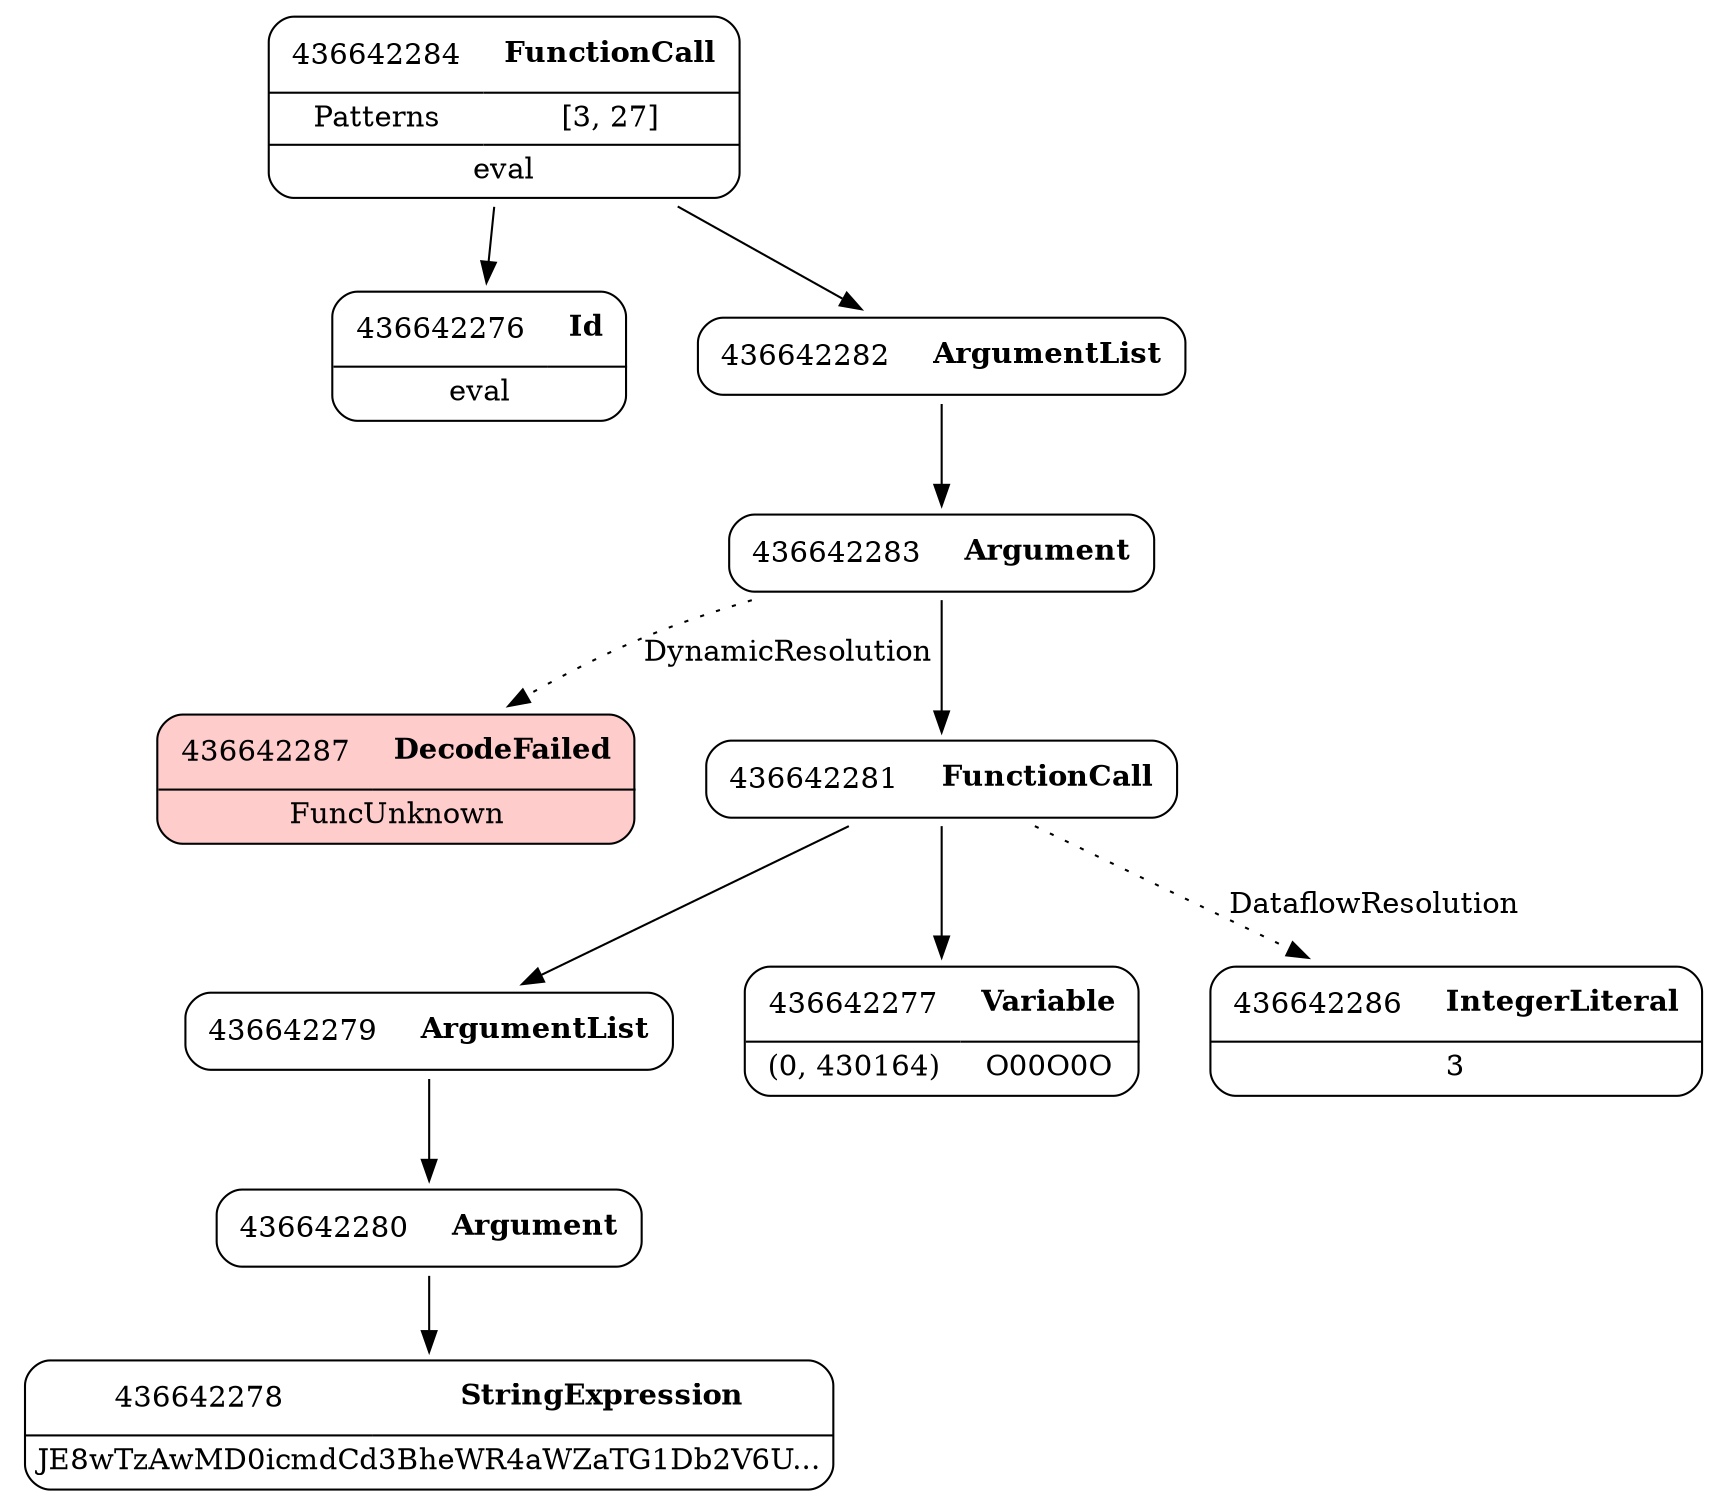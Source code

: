 digraph ast {
node [shape=none];
436642278 [label=<<TABLE border='1' cellspacing='0' cellpadding='10' style='rounded' ><TR><TD border='0'>436642278</TD><TD border='0'><B>StringExpression</B></TD></TR><HR/><TR><TD border='0' cellpadding='5' colspan='2'>JE8wTzAwMD0icmdCd3BheWR4aWZaTG1Db2V6U...</TD></TR></TABLE>>];
436642279 [label=<<TABLE border='1' cellspacing='0' cellpadding='10' style='rounded' ><TR><TD border='0'>436642279</TD><TD border='0'><B>ArgumentList</B></TD></TR></TABLE>>];
436642279 -> 436642280 [weight=2];
436642276 [label=<<TABLE border='1' cellspacing='0' cellpadding='10' style='rounded' ><TR><TD border='0'>436642276</TD><TD border='0'><B>Id</B></TD></TR><HR/><TR><TD border='0' cellpadding='5' colspan='2'>eval</TD></TR></TABLE>>];
436642277 [label=<<TABLE border='1' cellspacing='0' cellpadding='10' style='rounded' ><TR><TD border='0'>436642277</TD><TD border='0'><B>Variable</B></TD></TR><HR/><TR><TD border='0' cellpadding='5'>(0, 430164)</TD><TD border='0' cellpadding='5'>O00O0O</TD></TR></TABLE>>];
436642286 [label=<<TABLE border='1' cellspacing='0' cellpadding='10' style='rounded' ><TR><TD border='0'>436642286</TD><TD border='0'><B>IntegerLiteral</B></TD></TR><HR/><TR><TD border='0' cellpadding='5' colspan='2'>3</TD></TR></TABLE>>];
436642287 [label=<<TABLE border='1' cellspacing='0' cellpadding='10' style='rounded' bgcolor='#FFCCCC' ><TR><TD border='0'>436642287</TD><TD border='0'><B>DecodeFailed</B></TD></TR><HR/><TR><TD border='0' cellpadding='5' colspan='2'>FuncUnknown</TD></TR></TABLE>>];
436642284 [label=<<TABLE border='1' cellspacing='0' cellpadding='10' style='rounded' ><TR><TD border='0'>436642284</TD><TD border='0'><B>FunctionCall</B></TD></TR><HR/><TR><TD border='0' cellpadding='5'>Patterns</TD><TD border='0' cellpadding='5'>[3, 27]</TD></TR><HR/><TR><TD border='0' cellpadding='5' colspan='2'>eval</TD></TR></TABLE>>];
436642284 -> 436642276 [weight=2];
436642284 -> 436642282 [weight=2];
436642282 [label=<<TABLE border='1' cellspacing='0' cellpadding='10' style='rounded' ><TR><TD border='0'>436642282</TD><TD border='0'><B>ArgumentList</B></TD></TR></TABLE>>];
436642282 -> 436642283 [weight=2];
436642283 [label=<<TABLE border='1' cellspacing='0' cellpadding='10' style='rounded' ><TR><TD border='0'>436642283</TD><TD border='0'><B>Argument</B></TD></TR></TABLE>>];
436642283 -> 436642281 [weight=2];
436642283 -> 436642287 [style=dotted,label=DynamicResolution];
436642280 [label=<<TABLE border='1' cellspacing='0' cellpadding='10' style='rounded' ><TR><TD border='0'>436642280</TD><TD border='0'><B>Argument</B></TD></TR></TABLE>>];
436642280 -> 436642278 [weight=2];
436642281 [label=<<TABLE border='1' cellspacing='0' cellpadding='10' style='rounded' ><TR><TD border='0'>436642281</TD><TD border='0'><B>FunctionCall</B></TD></TR></TABLE>>];
436642281 -> 436642277 [weight=2];
436642281 -> 436642279 [weight=2];
436642281 -> 436642286 [style=dotted,label=DataflowResolution];
}
